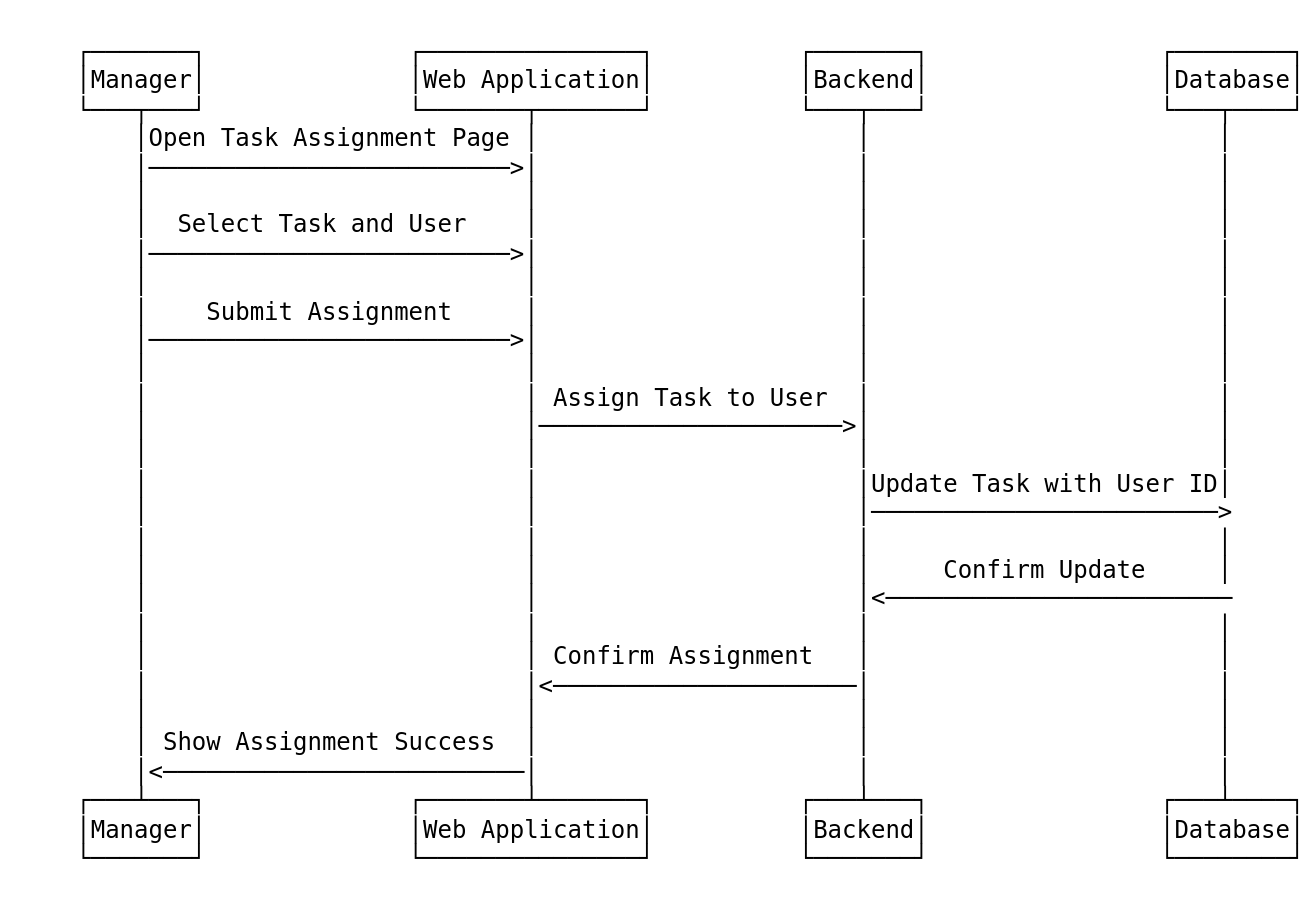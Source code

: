<mxfile version="24.4.13" type="github">
  <diagram id="ih0N_DYmj1FEEKcN_3yk" name="Page-1">
    <mxGraphModel dx="1434" dy="820" grid="1" gridSize="10" guides="1" tooltips="1" connect="1" arrows="1" fold="1" page="1" pageScale="1" pageWidth="850" pageHeight="1100" math="0" shadow="0">
      <root>
        <mxCell id="0" />
        <mxCell id="1" parent="0" />
        <UserObject label="&lt;pre&gt;     ┌───────┐              ┌───────────────┐          ┌───────┐                ┌────────┐&#xa;     │Manager│              │Web Application│          │Backend│                │Database│&#xa;     └───┬───┘              └───────┬───────┘          └───┬───┘                └───┬────┘&#xa;         │Open Task Assignment Page │                      │                        │     &#xa;         │─────────────────────────&gt;│                      │                        │     &#xa;         │                          │                      │                        │     &#xa;         │  Select Task and User    │                      │                        │     &#xa;         │─────────────────────────&gt;│                      │                        │     &#xa;         │                          │                      │                        │     &#xa;         │    Submit Assignment     │                      │                        │     &#xa;         │─────────────────────────&gt;│                      │                        │     &#xa;         │                          │                      │                        │     &#xa;         │                          │ Assign Task to User  │                        │     &#xa;         │                          │─────────────────────&gt;│                        │     &#xa;         │                          │                      │                        │     &#xa;         │                          │                      │Update Task with User ID│     &#xa;         │                          │                      │────────────────────────&gt;     &#xa;         │                          │                      │                        │     &#xa;         │                          │                      │     Confirm Update     │     &#xa;         │                          │                      │&lt;────────────────────────     &#xa;         │                          │                      │                        │     &#xa;         │                          │ Confirm Assignment   │                        │     &#xa;         │                          │&lt;─────────────────────│                        │     &#xa;         │                          │                      │                        │     &#xa;         │ Show Assignment Success  │                      │                        │     &#xa;         │&lt;─────────────────────────│                      │                        │     &#xa;     ┌───┴───┐              ┌───────┴───────┐          ┌───┴───┐                ┌───┴────┐&#xa;     │Manager│              │Web Application│          │Backend│                │Database│&#xa;     └───────┘              └───────────────┘          └───────┘                └────────┘&#xa;&lt;/pre&gt;" plantUmlData="{&#xa;  &quot;data&quot;: &quot;@startuml\nskinparam shadowing true\nManager -&gt; \&quot;Web Application\&quot;: Open Task Assignment Page\nManager -&gt; \&quot;Web Application\&quot;: Select Task and User\nManager -&gt; \&quot;Web Application\&quot;: Submit Assignment\n\&quot;Web Application\&quot; -&gt; Backend: Assign Task to User\nBackend -&gt; Database: Update Task with User ID\nDatabase -&gt; Backend: Confirm Update\nBackend -&gt; \&quot;Web Application\&quot;: Confirm Assignment\n\&quot;Web Application\&quot; -&gt; Manager: Show Assignment Success\n@enduml&quot;,&#xa;  &quot;format&quot;: &quot;txt&quot;&#xa;}" id="Da1yGj-dtLX-qZ3yBa57-2">
          <mxCell style="text;html=1;align=left;verticalAlign=top;" vertex="1" parent="1">
            <mxGeometry x="60" y="50" width="620" height="450" as="geometry" />
          </mxCell>
        </UserObject>
      </root>
    </mxGraphModel>
  </diagram>
</mxfile>
